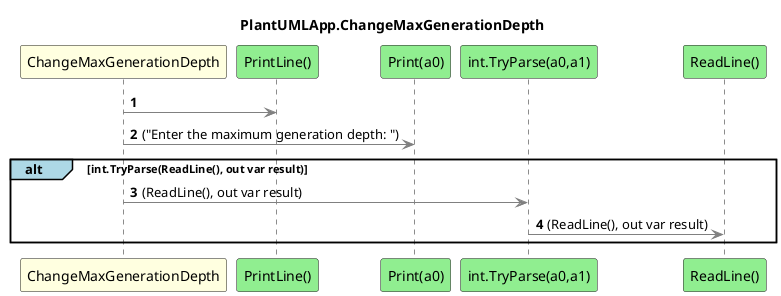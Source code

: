@startuml PlantUMLApp.ChangeMaxGenerationDepth
title PlantUMLApp.ChangeMaxGenerationDepth
participant "ChangeMaxGenerationDepth" as ChangeMaxGenerationDepth #LightYellow
participant "PrintLine()" as PrintLine #LightGreen
participant "Print(a0)" as Print_a0 #LightGreen
participant "int.TryParse(a0,a1)" as int_TryParse_a0_a1 #LightGreen
participant "ReadLine()" as ReadLine #LightGreen
autonumber
ChangeMaxGenerationDepth -[#grey]> PrintLine
ChangeMaxGenerationDepth -[#grey]> Print_a0 : ("Enter the maximum generation depth: ")
alt#LightBlue int.TryParse(ReadLine(), out var result)
 ChangeMaxGenerationDepth -[#grey]> int_TryParse_a0_a1 : (ReadLine(), out var result)
 int_TryParse_a0_a1 -[#grey]> ReadLine : (ReadLine(), out var result)
end
@enduml
